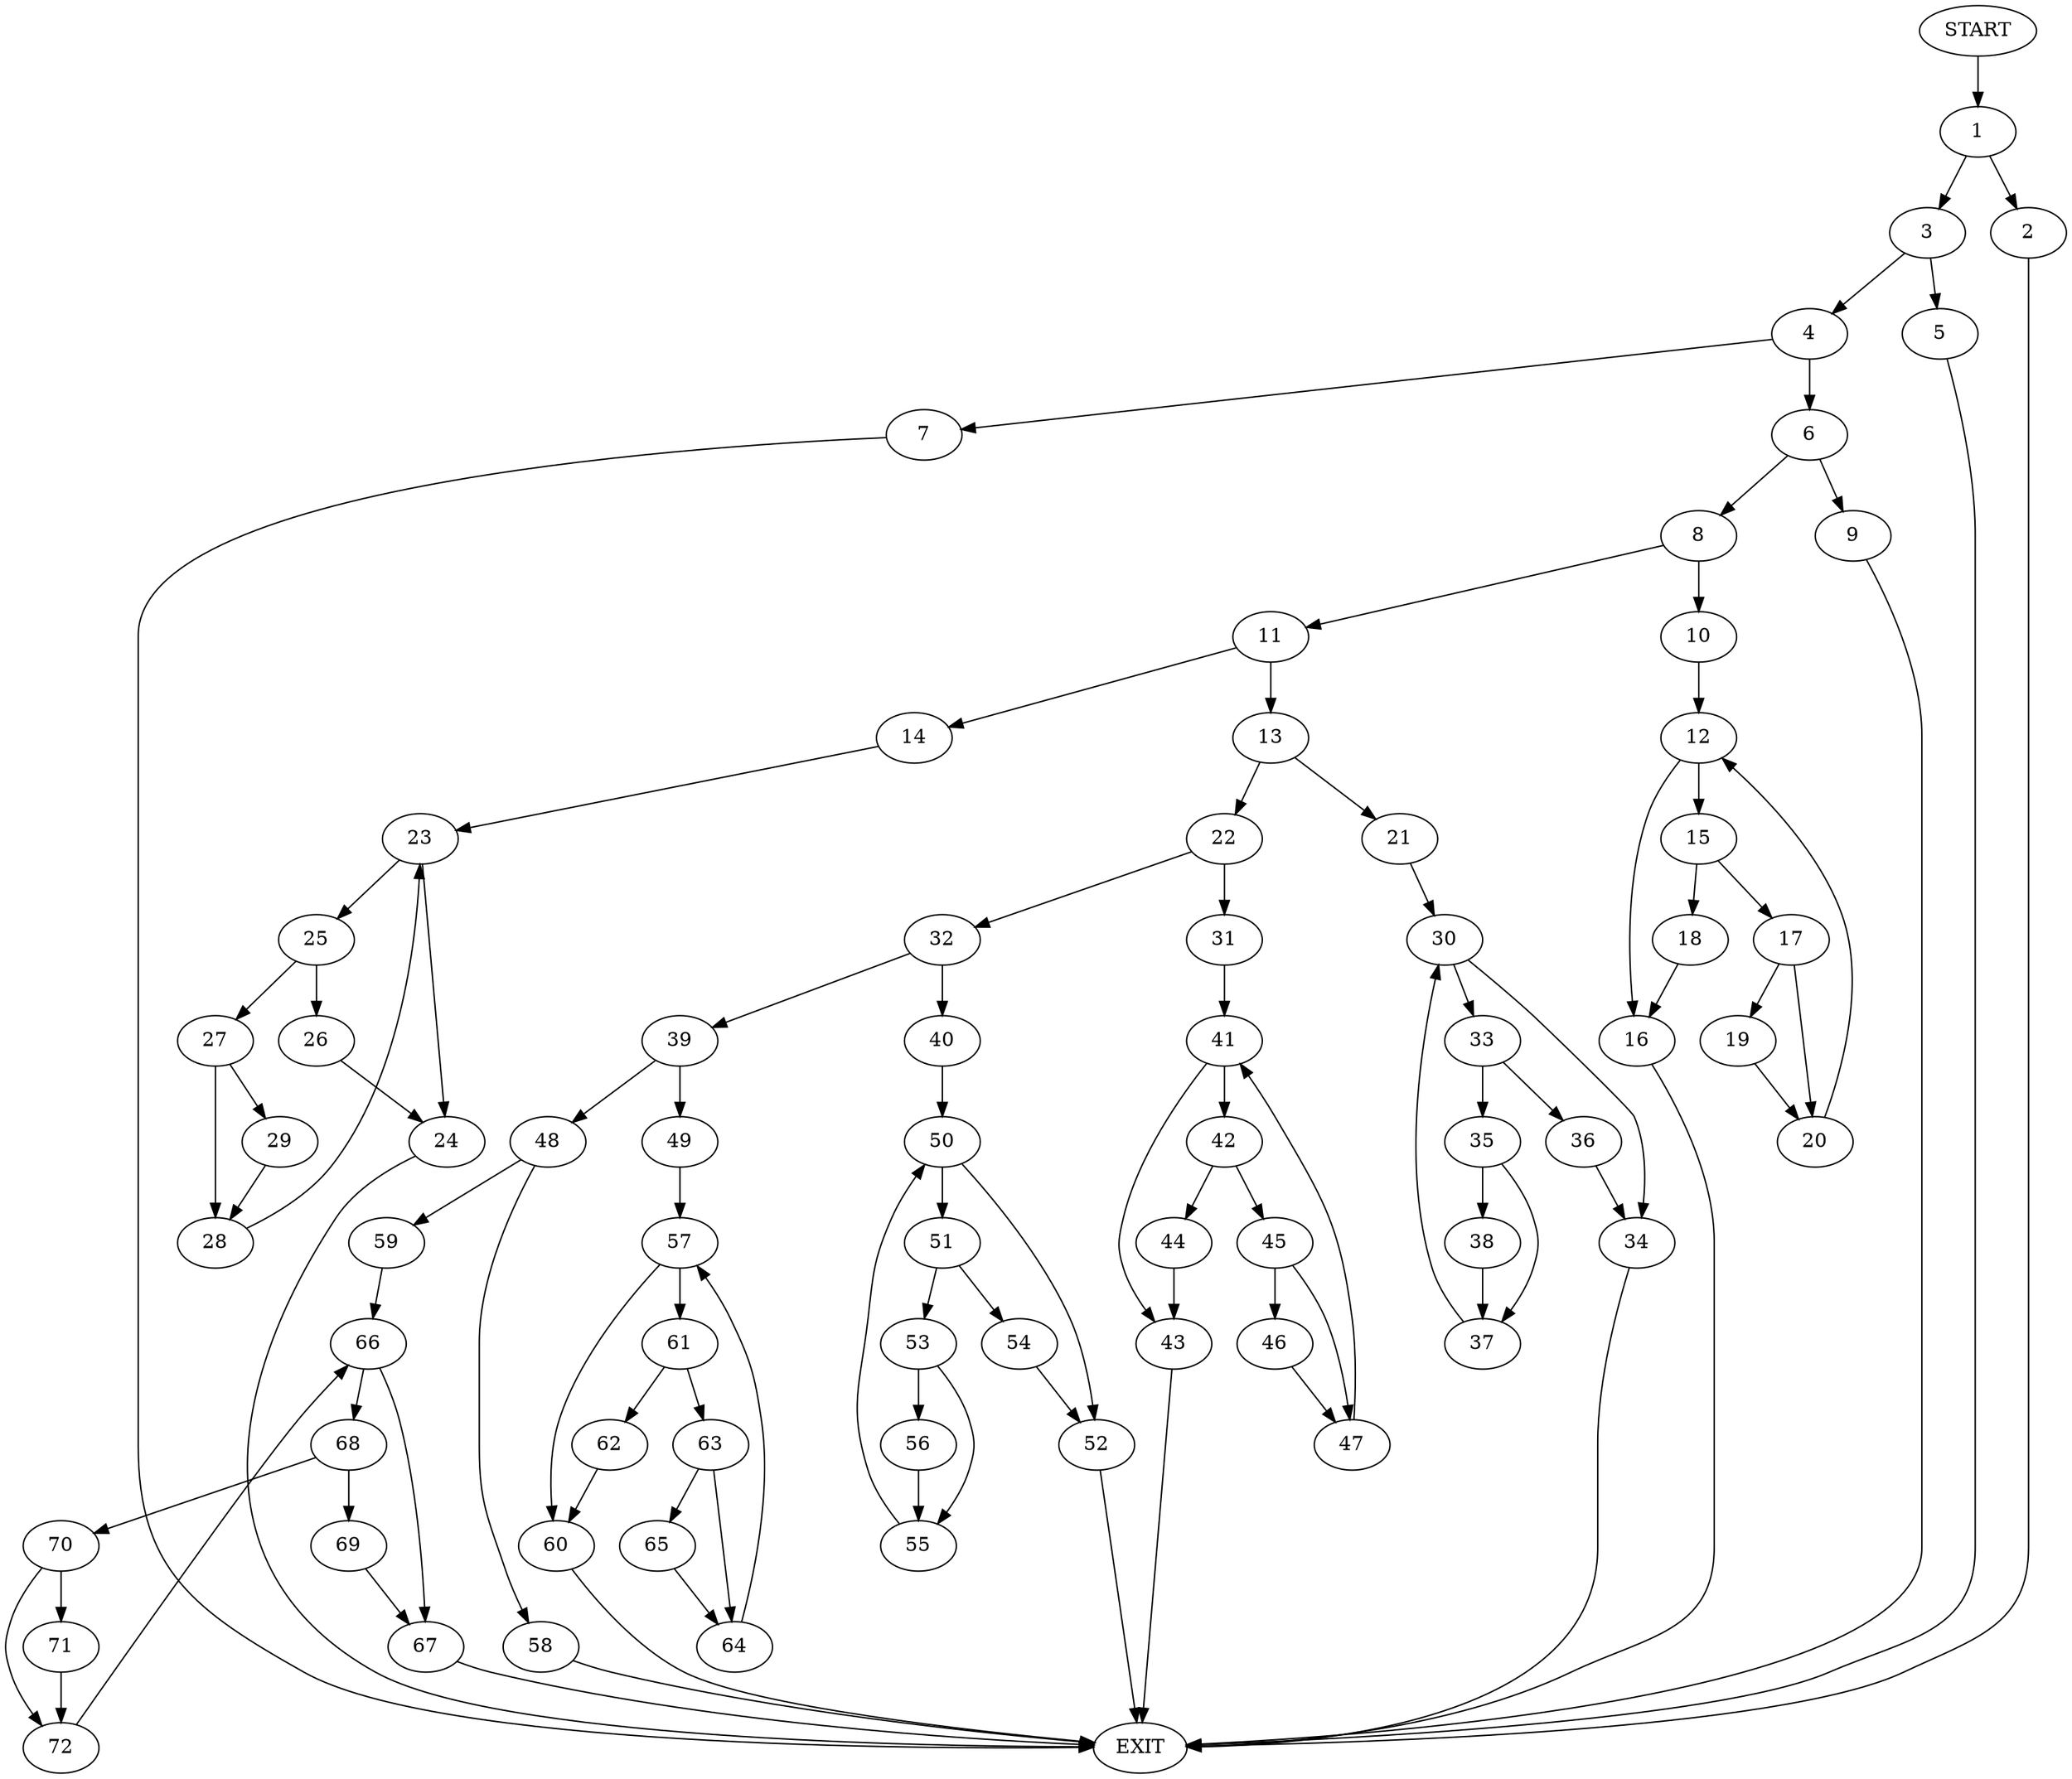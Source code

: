 digraph {
0 [label="START"]
73 [label="EXIT"]
0 -> 1
1 -> 2
1 -> 3
3 -> 4
3 -> 5
2 -> 73
4 -> 6
4 -> 7
5 -> 73
7 -> 73
6 -> 8
6 -> 9
8 -> 10
8 -> 11
9 -> 73
10 -> 12
11 -> 13
11 -> 14
12 -> 15
12 -> 16
16 -> 73
15 -> 17
15 -> 18
18 -> 16
17 -> 19
17 -> 20
19 -> 20
20 -> 12
13 -> 21
13 -> 22
14 -> 23
23 -> 24
23 -> 25
24 -> 73
25 -> 26
25 -> 27
26 -> 24
27 -> 28
27 -> 29
28 -> 23
29 -> 28
21 -> 30
22 -> 31
22 -> 32
30 -> 33
30 -> 34
34 -> 73
33 -> 35
33 -> 36
36 -> 34
35 -> 37
35 -> 38
38 -> 37
37 -> 30
32 -> 39
32 -> 40
31 -> 41
41 -> 42
41 -> 43
42 -> 44
42 -> 45
43 -> 73
44 -> 43
45 -> 46
45 -> 47
46 -> 47
47 -> 41
39 -> 48
39 -> 49
40 -> 50
50 -> 51
50 -> 52
51 -> 53
51 -> 54
52 -> 73
53 -> 55
53 -> 56
54 -> 52
55 -> 50
56 -> 55
49 -> 57
48 -> 58
48 -> 59
57 -> 60
57 -> 61
61 -> 62
61 -> 63
60 -> 73
62 -> 60
63 -> 64
63 -> 65
65 -> 64
64 -> 57
59 -> 66
58 -> 73
66 -> 67
66 -> 68
67 -> 73
68 -> 69
68 -> 70
69 -> 67
70 -> 71
70 -> 72
72 -> 66
71 -> 72
}

